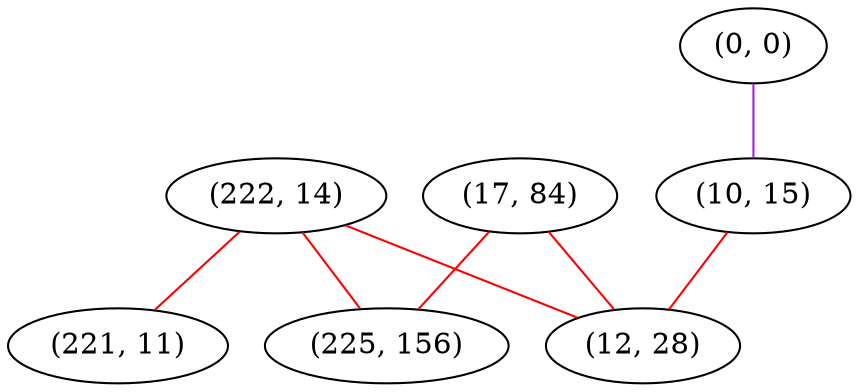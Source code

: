 graph "" {
"(0, 0)";
"(222, 14)";
"(17, 84)";
"(221, 11)";
"(10, 15)";
"(225, 156)";
"(12, 28)";
"(0, 0)" -- "(10, 15)"  [color=purple, key=0, weight=4];
"(222, 14)" -- "(12, 28)"  [color=red, key=0, weight=1];
"(222, 14)" -- "(225, 156)"  [color=red, key=0, weight=1];
"(222, 14)" -- "(221, 11)"  [color=red, key=0, weight=1];
"(17, 84)" -- "(12, 28)"  [color=red, key=0, weight=1];
"(17, 84)" -- "(225, 156)"  [color=red, key=0, weight=1];
"(10, 15)" -- "(12, 28)"  [color=red, key=0, weight=1];
}
